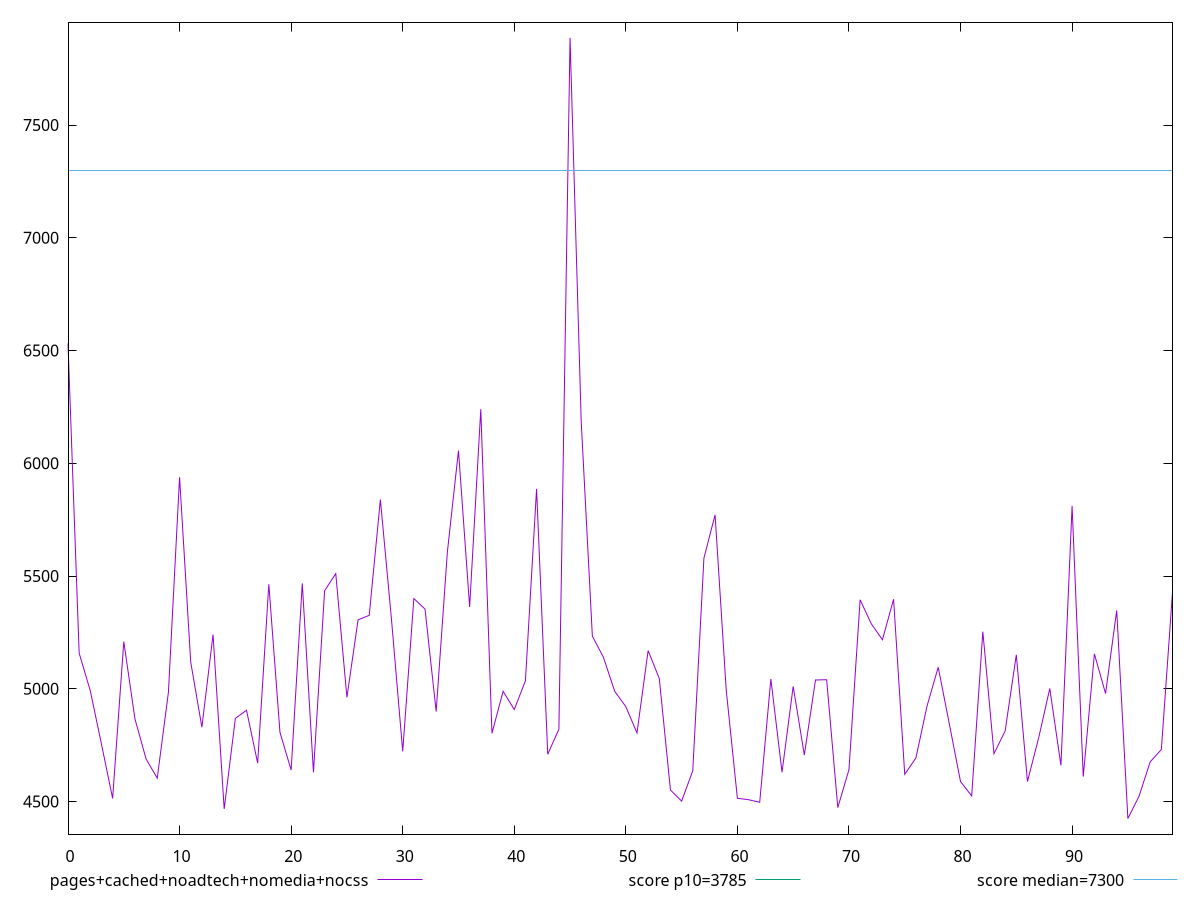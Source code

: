 reset

$pagesCachedNoadtechNomediaNocss <<EOF
0 6531.541
1 5157.7285
2 4990.6195
3 4754.359999999999
4 4513.711499999999
5 5209.0509999999995
6 4866.545
7 4688.389500000001
8 4603.4935000000005
9 4984.273499999999
10 5938.061
11 5118.3949999999995
12 4829.2750000000015
13 5240.137000000001
14 4466.938
15 4868.860000000001
16 4904.54
17 4670.421
18 5463.244000000001
19 4806.46
20 4639.57
21 5467.352
22 4629.642
23 5434.628999999999
24 5510.610500000001
25 4961.928
26 5305.643000000001
27 5325.7164999999995
28 5839
29 5304.3025
30 4722.7225
31 5400.032000000001
32 5353.389000000001
33 4899.251
34 5604.143
35 6056.356
36 5362.755999999999
37 6239.8185
38 4802.620499999999
39 4988.77
40 4907.9915
41 5035.218499999999
42 5886.367
43 4709.488
44 4820.701
45 7886.3605
46 6187.024
47 5233.559499999999
48 5138.6985
49 4988.931999999999
50 4920.684499999999
51 4804.309499999999
52 5169.160999999999
53 5045.2880000000005
54 4551.005000000001
55 4501.749
56 4636.317349999999
57 5579.76
58 5771.3425
59 4993.449999999999
60 4514.3375
61 4508.004400000001
62 4496.536999999999
63 5043.178999999999
64 4629.7835
65 5010.374000000002
66 4706.0695
67 5038.9265000000005
68 5040.056500000001
69 4473.1785
70 4641.2725
71 5394.630999999999
72 5288.243
73 5217.304999999999
74 5396.956
75 4620.498500000001
76 4693.1235
77 4923.64
78 5095.465
79 4843.099
80 4588.518
81 4524.7845
82 5253.241
83 4712.156000000001
84 4812.8724999999995
85 5150.4890000000005
86 4588.5515
87 4781.315849999999
88 5001.290999999999
89 4660.234
90 5810.8099999999995
91 4610.425499999999
92 5154.612000000001
93 4978.6759999999995
94 5347.566999999999
95 4424.557999999999
96 4523.1939999999995
97 4675.8054999999995
98 4730.5225
99 5427.2885
EOF

set key outside below
set xrange [0:99]
set yrange [4355.321949999999:7955.59655]
set trange [4355.321949999999:7955.59655]
set terminal svg size 640, 500 enhanced background rgb 'white'
set output "report_00015_2021-02-09T16-11-33.973Z/interactive/comparison/line/4_vs_5.svg"

plot $pagesCachedNoadtechNomediaNocss title "pages+cached+noadtech+nomedia+nocss" with line, \
     3785 title "score p10=3785", \
     7300 title "score median=7300"

reset
